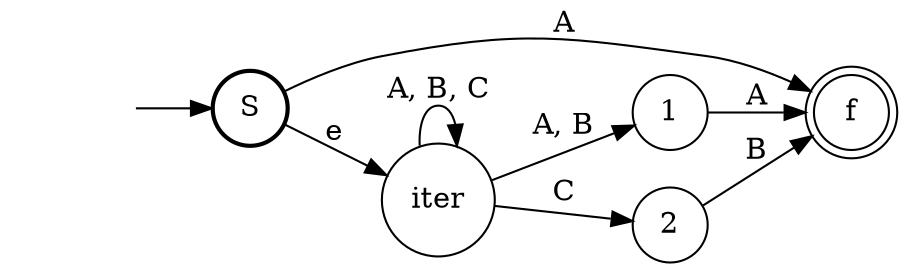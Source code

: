 digraph Ggraph{
rankdir=LR;
zero [style="invis"]
S [shape="circle"][style="bold"]
zero->S
f [shape="doublecircle"]
iter [shape="circle"]
1 [shape="circle"]
2 [shape="circle"]

S->f [label="A"]
S->iter [label="e"]
iter->iter [label="A, B, C"]
iter->1 [label="A, B"]
iter->2 [label="C"]
1->f [label="A"]
2->f[label="B"]
}
